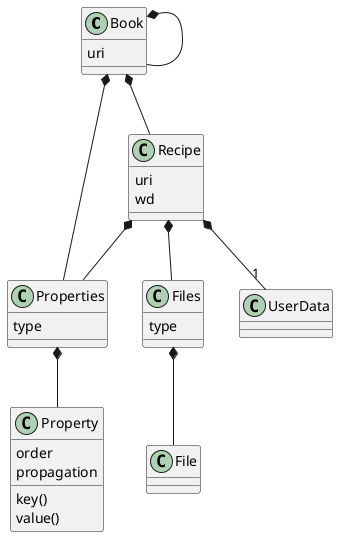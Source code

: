 @startuml
class Book
class Recipe
class Properties
class Property
class Files
class File
class UserData

Book *-- Book
Book *-- Recipe
Book *-- Properties
Book : uri

Recipe *-- Files
Recipe *-- Properties
Recipe *-- "1" UserData
Recipe : uri
Recipe : wd

Properties *-- Property
Properties : type

Property : key()
Property : value()
Property : order
Property : propagation

Files *-- File
Files : type

@enduml
